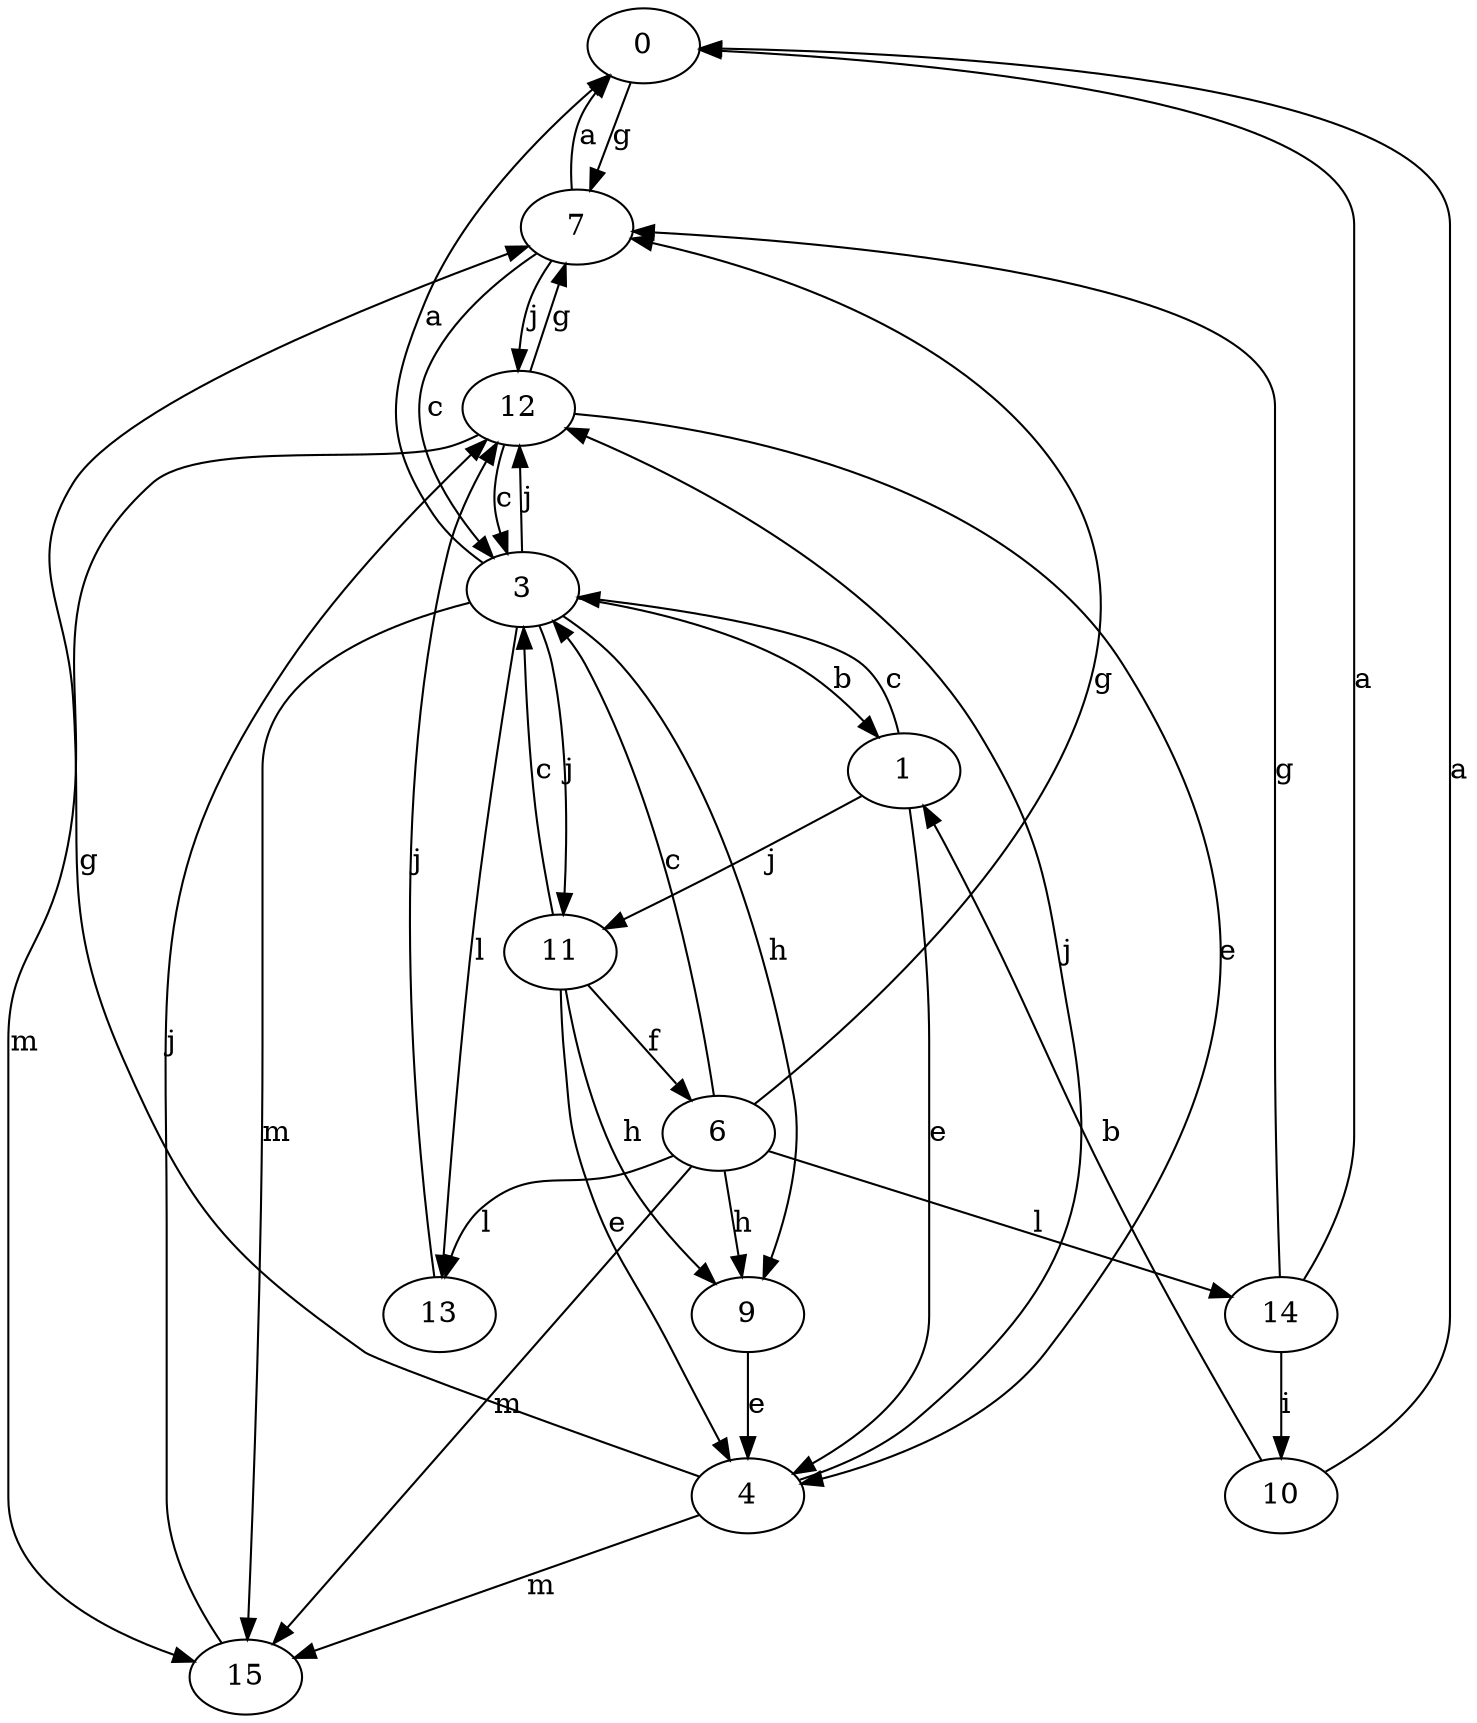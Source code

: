 strict digraph  {
0;
1;
3;
4;
6;
7;
9;
10;
11;
12;
13;
14;
15;
0 -> 7  [label=g];
1 -> 3  [label=c];
1 -> 4  [label=e];
1 -> 11  [label=j];
3 -> 0  [label=a];
3 -> 1  [label=b];
3 -> 9  [label=h];
3 -> 11  [label=j];
3 -> 12  [label=j];
3 -> 13  [label=l];
3 -> 15  [label=m];
4 -> 7  [label=g];
4 -> 12  [label=j];
4 -> 15  [label=m];
6 -> 3  [label=c];
6 -> 7  [label=g];
6 -> 9  [label=h];
6 -> 13  [label=l];
6 -> 14  [label=l];
6 -> 15  [label=m];
7 -> 0  [label=a];
7 -> 3  [label=c];
7 -> 12  [label=j];
9 -> 4  [label=e];
10 -> 0  [label=a];
10 -> 1  [label=b];
11 -> 3  [label=c];
11 -> 4  [label=e];
11 -> 6  [label=f];
11 -> 9  [label=h];
12 -> 3  [label=c];
12 -> 4  [label=e];
12 -> 7  [label=g];
12 -> 15  [label=m];
13 -> 12  [label=j];
14 -> 0  [label=a];
14 -> 7  [label=g];
14 -> 10  [label=i];
15 -> 12  [label=j];
}
